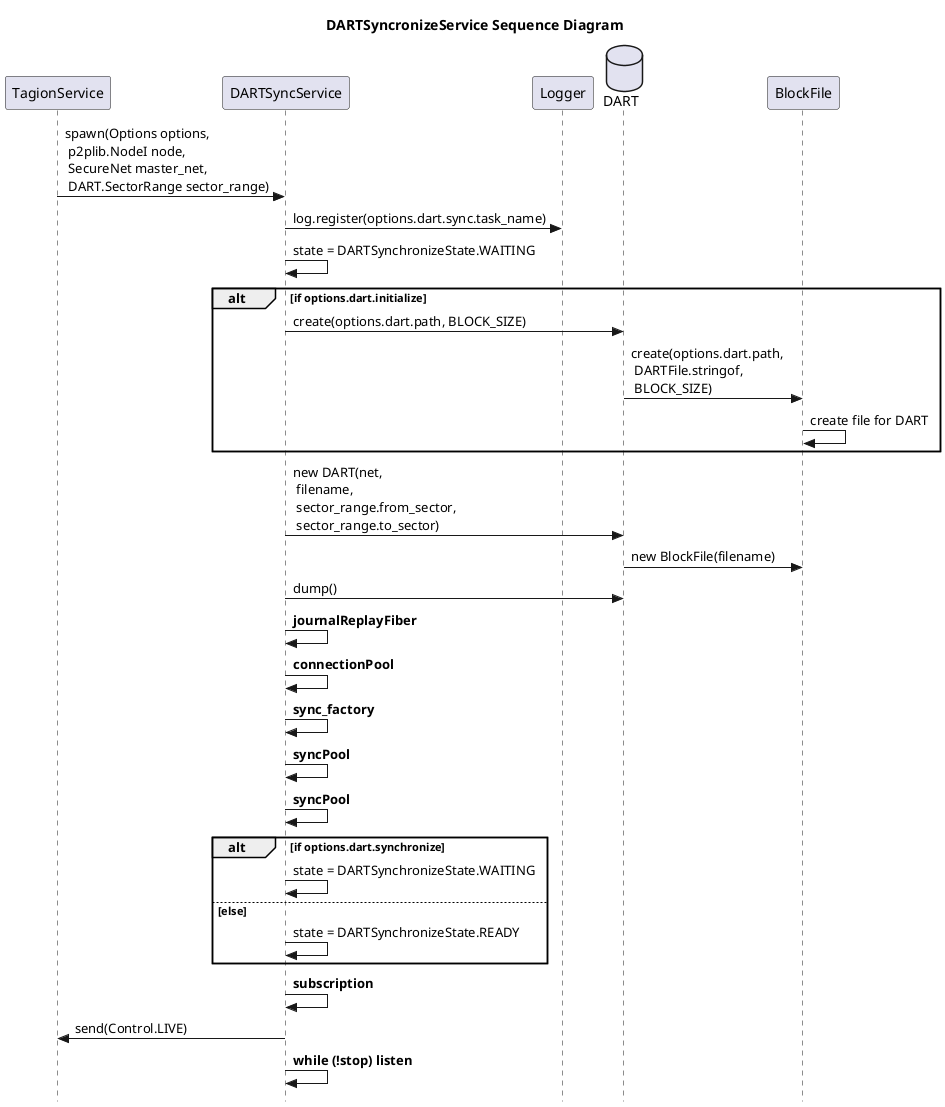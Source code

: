 @startuml DARTSyncService Sequence

skinparam Style strictuml
hide empty description
title DARTSyncronizeService Sequence Diagram

participant TagionService as tagion
participant DARTSyncService as dartsync
participant Logger as logger
database DART as dart
participant BlockFile as blockfile

tagion -> dartsync : spawn(Options options, \n p2plib.NodeI node, \n SecureNet master_net, \n DART.SectorRange sector_range)
dartsync -> logger : log.register(options.dart.sync.task_name)
dartsync -> dartsync : state = DARTSynchronizeState.WAITING

alt if options.dart.initialize
    dartsync -> dart : create(options.dart.path, BLOCK_SIZE)
    dart -> blockfile : create(options.dart.path, \n DARTFile.stringof, \n BLOCK_SIZE)
    blockfile -> blockfile : create file for DART
end

dartsync -> dart : new DART(net, \n filename, \n sector_range.from_sector, \n sector_range.to_sector)
dart -> blockfile : new BlockFile(filename)
dartsync -> dart : dump()

dartsync -> dartsync : **journalReplayFiber**
dartsync -> dartsync : **connectionPool**
dartsync -> dartsync : **sync_factory**
dartsync -> dartsync : **syncPool**
dartsync -> dartsync : **syncPool**

alt if options.dart.synchronize
    dartsync -> dartsync : state = DARTSynchronizeState.WAITING
else else
    dartsync -> dartsync : state = DARTSynchronizeState.READY
end

dartsync -> dartsync : **subscription**
dartsync -> tagion : send(Control.LIVE)

dartsync -> dartsync : **while (!stop) listen**

@enduml

{
    try
    {

        auto journalReplayFiber = new ReplayPool!string((string journal) => dart.replay(journal));

        auto connectionPool = new shared(ConnectionPoolT)(
            options.dart.sync.host.timeout.msecs);
        auto sync_factory = new P2pSynchronizationFactory(
            dart, options.port, node,
            connectionPool, options.dart, net.pubkey);
        auto syncPool = new DARTSynchronizationPool!(StdHandlerPool!(ResponseHandler, uint))(dart.sectors,
            journalReplayFiber, options.dart);
        bool request_handling = false;




        auto subscription = ActiveNodeSubscribtion!Net(options);

        ownerTid.send(Control.LIVE);
        while (!stop)
        {
        }

        scope (exit)
        {
            ownerTid.prioritySend(Control.END);

            node.closeListener(pid);

            log("exit scope: call stop");
            syncPool.stop;
        }
    }
}